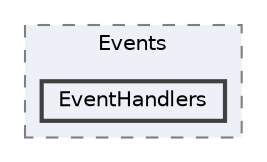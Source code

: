 digraph "Assets/Scripts/Events/EventHandlers"
{
 // INTERACTIVE_SVG=YES
 // LATEX_PDF_SIZE
  bgcolor="transparent";
  edge [fontname=Helvetica,fontsize=10,labelfontname=Helvetica,labelfontsize=10];
  node [fontname=Helvetica,fontsize=10,shape=box,height=0.2,width=0.4];
  compound=true
  subgraph clusterdir_99157c1579a37a5feb67581f4df7126c {
    graph [ bgcolor="#edf0f7", pencolor="grey50", label="Events", fontname=Helvetica,fontsize=10 style="filled,dashed", URL="dir_99157c1579a37a5feb67581f4df7126c.html",tooltip=""]
  dir_0f42b1168848dc377e20a8dc2eee7601 [label="EventHandlers", fillcolor="#edf0f7", color="grey25", style="filled,bold", URL="dir_0f42b1168848dc377e20a8dc2eee7601.html",tooltip=""];
  }
}
